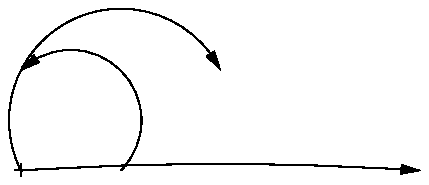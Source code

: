 .PS
"+" at 0,0
arc -> from 0.5,0 to 0,0.5
arc -> cw from 0,0 to 1,0.5
arc -> cw from 0,0 to 2,0 rad 15
.PE
